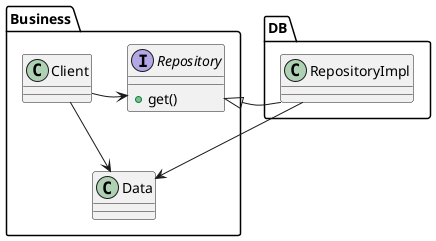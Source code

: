 @startuml
package Business {
  class Client
  interface Repository {  
    + get()
  }
  class Data
}

Client --> Repository
Client --> Data

Client -[hidden] Repository


package DB {
  class RepositoryImpl
}

RepositoryImpl --|> Repository
RepositoryImpl -> Data


Repository -[hidden] RepositoryImpl
@enduml
